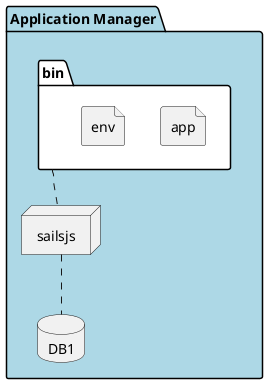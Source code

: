 @startuml

package  "Application Manager" #lightblue {
  folder bin #ffffff {
    file app
    file env
  }
  node sailsjs
  database DB1

  sailsjs .. DB1
  bin .. sailsjs
}

@enduml
